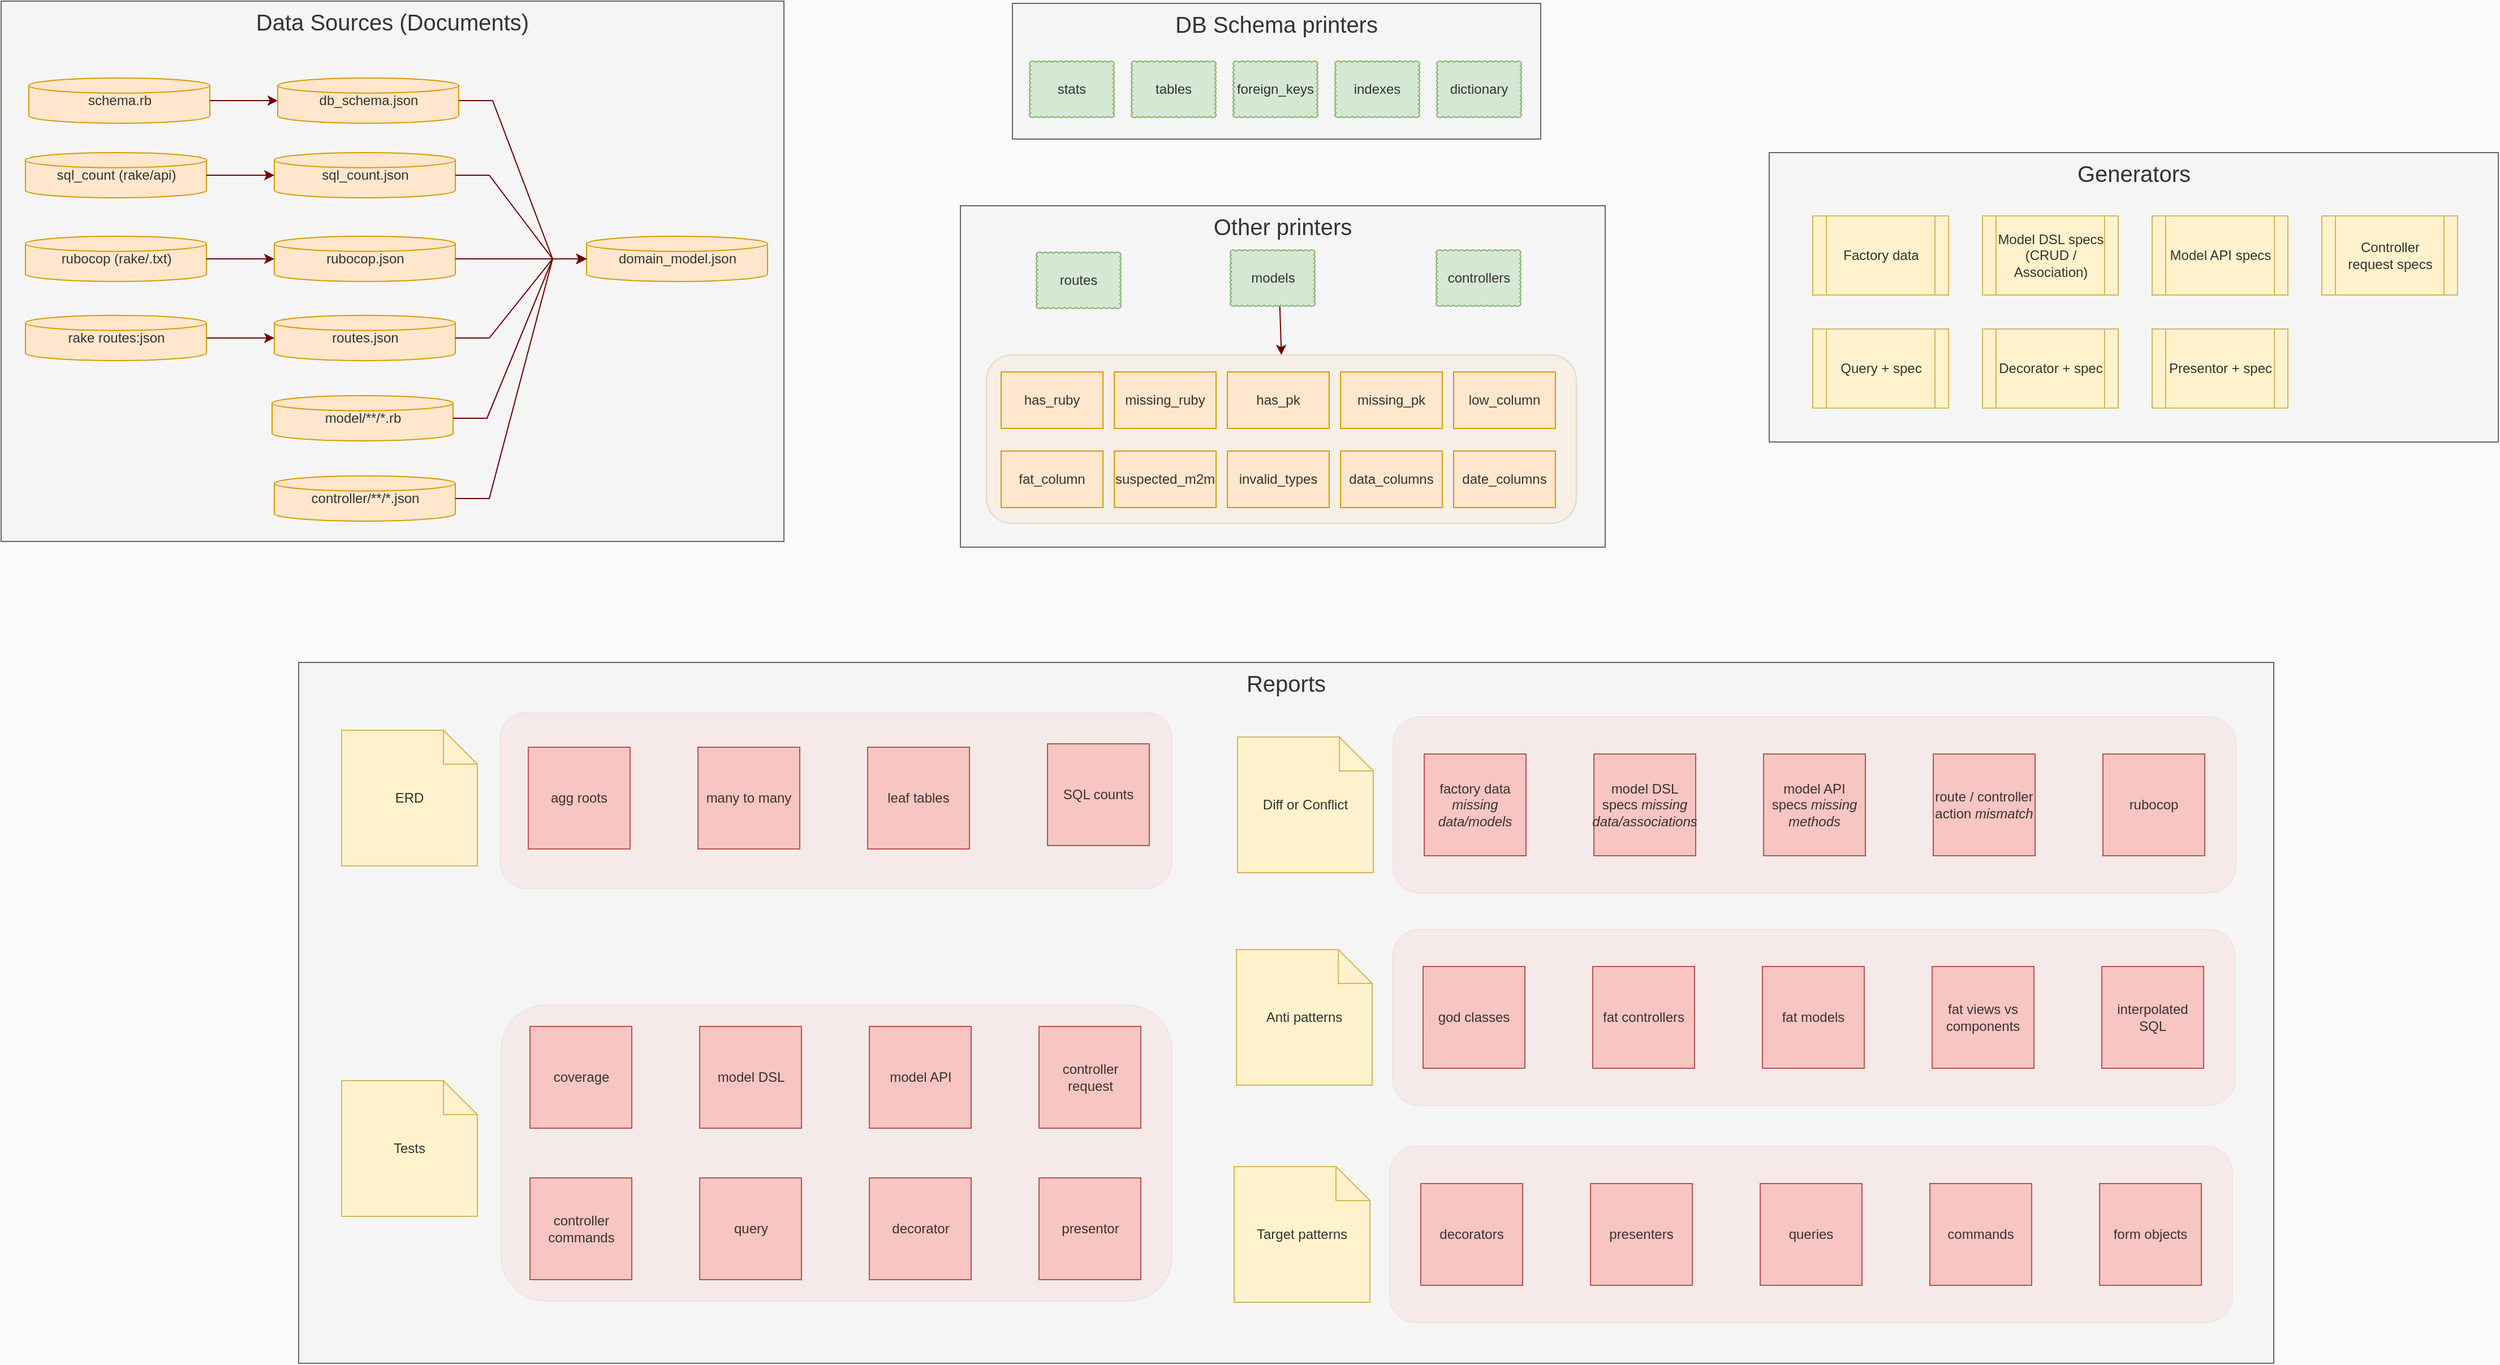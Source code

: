 <mxfile>
    <diagram id="tsA" name="Style-Plain">
        <mxGraphModel dx="1153" dy="583" grid="0" gridSize="10" guides="1" tooltips="1" connect="1" arrows="1" fold="1" page="1" pageScale="1" pageWidth="1169" pageHeight="827" background="#fafafa" math="0" shadow="0">
            <root>
                <mxCell id="page_root_tsA"/>
                <mxCell id="node_root_tsA" parent="page_root_tsA"/>
                <mxCell id="tsA-2" value="Data Sources (Documents)" style="whiteSpace=wrap;html=1;rounded=0;fillColor=#f5f5f5;strokeColor=#666666;fontColor=#333333;fontSize=20;verticalAlign=top" parent="node_root_tsA" vertex="1">
                    <mxGeometry x="5" y="5" width="692" height="478" as="geometry"/>
                </mxCell>
                <mxCell id="a" value="schema.rb" style="whiteSpace=wrap;html=1;rounded=0;fillColor=#ffe6cc;strokeColor=#d79b00;fontColor=#333333;shape=mxgraph.flowchart.database;strokeWidth=1" parent="node_root_tsA" vertex="1">
                    <mxGeometry x="29.5" y="73" width="160" height="40" as="geometry"/>
                </mxCell>
                <mxCell id="b" value="db_schema.json" style="whiteSpace=wrap;html=1;rounded=0;fillColor=#ffe6cc;strokeColor=#d79b00;fontColor=#333333;shape=mxgraph.flowchart.database;strokeWidth=1" parent="node_root_tsA" vertex="1">
                    <mxGeometry x="249.5" y="73" width="160" height="40" as="geometry"/>
                </mxCell>
                <mxCell id="c" value="sql_count (rake/api)" style="whiteSpace=wrap;html=1;rounded=0;fillColor=#ffe6cc;strokeColor=#d79b00;fontColor=#333333;shape=mxgraph.flowchart.database;strokeWidth=1" parent="node_root_tsA" vertex="1">
                    <mxGeometry x="26.5" y="139" width="160" height="40" as="geometry"/>
                </mxCell>
                <mxCell id="d" value="sql_count.json" style="whiteSpace=wrap;html=1;rounded=0;fillColor=#ffe6cc;strokeColor=#d79b00;fontColor=#333333;shape=mxgraph.flowchart.database;strokeWidth=1" parent="node_root_tsA" vertex="1">
                    <mxGeometry x="246.5" y="139" width="160" height="40" as="geometry"/>
                </mxCell>
                <mxCell id="e" value="rubocop (rake/.txt)" style="whiteSpace=wrap;html=1;rounded=0;fillColor=#ffe6cc;strokeColor=#d79b00;fontColor=#333333;shape=mxgraph.flowchart.database;strokeWidth=1" parent="node_root_tsA" vertex="1">
                    <mxGeometry x="26.5" y="213" width="160" height="40" as="geometry"/>
                </mxCell>
                <mxCell id="f" value="rubocop.json" style="whiteSpace=wrap;html=1;rounded=0;fillColor=#ffe6cc;strokeColor=#d79b00;fontColor=#333333;shape=mxgraph.flowchart.database;strokeWidth=1" parent="node_root_tsA" vertex="1">
                    <mxGeometry x="246.5" y="213" width="160" height="40" as="geometry"/>
                </mxCell>
                <mxCell id="g" value="routes.json" style="whiteSpace=wrap;html=1;rounded=0;fillColor=#ffe6cc;strokeColor=#d79b00;fontColor=#333333;shape=mxgraph.flowchart.database;strokeWidth=1" parent="node_root_tsA" vertex="1">
                    <mxGeometry x="246.5" y="283" width="160" height="40" as="geometry"/>
                </mxCell>
                <mxCell id="h" value="model/**/*.rb" style="whiteSpace=wrap;html=1;rounded=0;fillColor=#ffe6cc;strokeColor=#d79b00;fontColor=#333333;shape=mxgraph.flowchart.database;strokeWidth=1" parent="node_root_tsA" vertex="1">
                    <mxGeometry x="244.5" y="354" width="160" height="40" as="geometry"/>
                </mxCell>
                <mxCell id="i" value="controller/**/*.json" style="whiteSpace=wrap;html=1;rounded=0;fillColor=#ffe6cc;strokeColor=#d79b00;fontColor=#333333;shape=mxgraph.flowchart.database;strokeWidth=1" parent="node_root_tsA" vertex="1">
                    <mxGeometry x="246.5" y="425" width="160" height="40" as="geometry"/>
                </mxCell>
                <mxCell id="j" value="domain_model.json" style="whiteSpace=wrap;html=1;rounded=0;fillColor=#ffe6cc;strokeColor=#d79b00;fontColor=#333333;shape=mxgraph.flowchart.database;strokeWidth=1" parent="node_root_tsA" vertex="1">
                    <mxGeometry x="522.5" y="213" width="160" height="40" as="geometry"/>
                </mxCell>
                <mxCell id="tsA-14" value="" style="whiteSpace=wrap;html=1;rounded=0;edgeStyle=none;exitX=1;exitY=0.5;exitDx=0;exitDy=0;entryX=0;entryY=0.5;entryDx=0;entryDy=0;fillColor=#a20025;strokeColor=#6F0000;" parent="node_root_tsA" source="a" target="b" edge="1">
                    <mxGeometry relative="1" as="geometry"/>
                </mxCell>
                <mxCell id="tsA-15" value="" style="whiteSpace=wrap;html=1;rounded=0;edgeStyle=none;exitX=1;exitY=0.5;exitDx=0;exitDy=0;entryX=0;entryY=0.5;entryDx=0;entryDy=0;fillColor=#a20025;strokeColor=#6F0000;" parent="node_root_tsA" source="c" target="d" edge="1">
                    <mxGeometry relative="1" as="geometry"/>
                </mxCell>
                <mxCell id="tsA-16" value="" style="whiteSpace=wrap;html=1;rounded=0;edgeStyle=none;exitX=1;exitY=0.5;exitDx=0;exitDy=0;entryX=0;entryY=0.5;entryDx=0;entryDy=0;fillColor=#a20025;strokeColor=#6F0000;" parent="node_root_tsA" source="e" target="f" edge="1">
                    <mxGeometry relative="1" as="geometry"/>
                </mxCell>
                <mxCell id="tsA-17" value="" style="whiteSpace=wrap;html=1;rounded=0;exitX=1;exitY=0.5;exitDx=0;exitDy=0;entryX=0;entryY=0.5;entryDx=0;entryDy=0;fillColor=#a20025;strokeColor=#6F0000;edgeStyle=entityRelationEdgeStyle;" parent="node_root_tsA" source="b" target="j" edge="1">
                    <mxGeometry relative="1" as="geometry"/>
                </mxCell>
                <mxCell id="tsA-18" value="" style="whiteSpace=wrap;html=1;rounded=0;exitX=1;exitY=0.5;exitDx=0;exitDy=0;entryX=0;entryY=0.5;entryDx=0;entryDy=0;fillColor=#a20025;strokeColor=#6F0000;edgeStyle=entityRelationEdgeStyle;" parent="node_root_tsA" source="d" target="j" edge="1">
                    <mxGeometry relative="1" as="geometry"/>
                </mxCell>
                <mxCell id="tsA-19" value="" style="whiteSpace=wrap;html=1;rounded=0;exitX=1;exitY=0.5;exitDx=0;exitDy=0;entryX=0;entryY=0.5;entryDx=0;entryDy=0;fillColor=#a20025;strokeColor=#6F0000;edgeStyle=entityRelationEdgeStyle;" parent="node_root_tsA" source="f" target="j" edge="1">
                    <mxGeometry relative="1" as="geometry"/>
                </mxCell>
                <mxCell id="tsA-20" value="" style="whiteSpace=wrap;html=1;rounded=0;exitX=1;exitY=0.5;exitDx=0;exitDy=0;entryX=0;entryY=0.5;entryDx=0;entryDy=0;fillColor=#a20025;strokeColor=#6F0000;edgeStyle=entityRelationEdgeStyle;" parent="node_root_tsA" source="g" target="j" edge="1">
                    <mxGeometry relative="1" as="geometry"/>
                </mxCell>
                <mxCell id="tsA-21" value="" style="whiteSpace=wrap;html=1;rounded=0;exitX=1;exitY=0.5;exitDx=0;exitDy=0;entryX=0;entryY=0.5;entryDx=0;entryDy=0;fillColor=#a20025;strokeColor=#6F0000;edgeStyle=entityRelationEdgeStyle;" parent="node_root_tsA" source="h" target="j" edge="1">
                    <mxGeometry relative="1" as="geometry"/>
                </mxCell>
                <mxCell id="tsA-22" value="" style="whiteSpace=wrap;html=1;rounded=0;exitX=1;exitY=0.5;exitDx=0;exitDy=0;entryX=0;entryY=0.5;entryDx=0;entryDy=0;fillColor=#a20025;strokeColor=#6F0000;edgeStyle=entityRelationEdgeStyle;" parent="node_root_tsA" source="i" target="j" edge="1">
                    <mxGeometry relative="1" as="geometry"/>
                </mxCell>
                <mxCell id="ncJzMHtPDMttCXbYRI98-4" value="" style="group" parent="node_root_tsA" vertex="1" connectable="0">
                    <mxGeometry x="874" y="225" width="547" height="257" as="geometry"/>
                </mxCell>
                <mxCell id="ncJzMHtPDMttCXbYRI98-2" value="" style="group" parent="ncJzMHtPDMttCXbYRI98-4" vertex="1" connectable="0">
                    <mxGeometry x="2" y="93" width="547" height="170" as="geometry"/>
                </mxCell>
                <mxCell id="tsA-32" value="Other printers" style="whiteSpace=wrap;html=1;rounded=0;fillColor=#f5f5f5;strokeColor=#666666;fontColor=#333333;fontSize=20;verticalAlign=top" parent="ncJzMHtPDMttCXbYRI98-2" vertex="1">
                    <mxGeometry x="-23" y="-132" width="570" height="302" as="geometry"/>
                </mxCell>
                <mxCell id="ncJzMHtPDMttCXbYRI98-0" value="" style="whiteSpace=wrap;html=1;fillColor=#fad7ac;strokeColor=#b46504;rounded=1;opacity=20;" parent="ncJzMHtPDMttCXbYRI98-2" vertex="1">
                    <mxGeometry width="521.5" height="149" as="geometry"/>
                </mxCell>
                <mxCell id="tsA-38" value="has_ruby" style="whiteSpace=wrap;html=1;rounded=0;fillColor=#ffe6cc;strokeColor=#d79b00;fontColor=#333333" parent="ncJzMHtPDMttCXbYRI98-2" vertex="1">
                    <mxGeometry x="13" y="15" width="90" height="50" as="geometry"/>
                </mxCell>
                <mxCell id="tsA-39" value="missing_ruby" style="whiteSpace=wrap;html=1;rounded=0;fillColor=#ffe6cc;strokeColor=#d79b00;fontColor=#333333" parent="ncJzMHtPDMttCXbYRI98-2" vertex="1">
                    <mxGeometry x="113" y="15" width="90" height="50" as="geometry"/>
                </mxCell>
                <mxCell id="tsA-40" value="has_pk" style="whiteSpace=wrap;html=1;rounded=0;fillColor=#ffe6cc;strokeColor=#d79b00;fontColor=#333333" parent="ncJzMHtPDMttCXbYRI98-2" vertex="1">
                    <mxGeometry x="213" y="15" width="90" height="50" as="geometry"/>
                </mxCell>
                <mxCell id="tsA-41" value="missing_pk" style="whiteSpace=wrap;html=1;rounded=0;fillColor=#ffe6cc;strokeColor=#d79b00;fontColor=#333333" parent="ncJzMHtPDMttCXbYRI98-2" vertex="1">
                    <mxGeometry x="313" y="15" width="90" height="50" as="geometry"/>
                </mxCell>
                <mxCell id="tsA-42" value="low_column" style="whiteSpace=wrap;html=1;rounded=0;fillColor=#ffe6cc;strokeColor=#d79b00;fontColor=#333333" parent="ncJzMHtPDMttCXbYRI98-2" vertex="1">
                    <mxGeometry x="413" y="15" width="90" height="50" as="geometry"/>
                </mxCell>
                <mxCell id="tsA-43" value="fat_column" style="whiteSpace=wrap;html=1;rounded=0;fillColor=#ffe6cc;strokeColor=#d79b00;fontColor=#333333" parent="ncJzMHtPDMttCXbYRI98-2" vertex="1">
                    <mxGeometry x="13" y="85" width="90" height="50" as="geometry"/>
                </mxCell>
                <mxCell id="tsA-44" value="suspected_m2m" style="whiteSpace=wrap;html=1;rounded=0;fillColor=#ffe6cc;strokeColor=#d79b00;fontColor=#333333" parent="ncJzMHtPDMttCXbYRI98-2" vertex="1">
                    <mxGeometry x="113" y="85" width="90" height="50" as="geometry"/>
                </mxCell>
                <mxCell id="tsA-45" value="invalid_types" style="whiteSpace=wrap;html=1;rounded=0;fillColor=#ffe6cc;strokeColor=#d79b00;fontColor=#333333" parent="ncJzMHtPDMttCXbYRI98-2" vertex="1">
                    <mxGeometry x="213" y="85" width="90" height="50" as="geometry"/>
                </mxCell>
                <mxCell id="tsA-46" value="data_columns" style="whiteSpace=wrap;html=1;rounded=0;fillColor=#ffe6cc;strokeColor=#d79b00;fontColor=#333333" parent="ncJzMHtPDMttCXbYRI98-2" vertex="1">
                    <mxGeometry x="313" y="85" width="90" height="50" as="geometry"/>
                </mxCell>
                <mxCell id="tsA-47" value="date_columns" style="whiteSpace=wrap;html=1;rounded=0;fillColor=#ffe6cc;strokeColor=#d79b00;fontColor=#333333" parent="ncJzMHtPDMttCXbYRI98-2" vertex="1">
                    <mxGeometry x="413" y="85" width="90" height="50" as="geometry"/>
                </mxCell>
                <mxCell id="ncJzMHtPDMttCXbYRI98-3" style="edgeStyle=none;shape=connector;rounded=0;html=1;exitX=0.584;exitY=0.957;exitDx=0;exitDy=0;labelBackgroundColor=default;fontFamily=Helvetica;fontSize=11;fontColor=default;endArrow=classic;strokeColor=#6F0000;fillColor=#a20025;exitPerimeter=0;entryX=0.5;entryY=0;entryDx=0;entryDy=0;" parent="ncJzMHtPDMttCXbYRI98-4" source="tsA-35" target="ncJzMHtPDMttCXbYRI98-0" edge="1">
                    <mxGeometry relative="1" as="geometry">
                        <mxPoint x="340.299" y="75.836" as="targetPoint"/>
                    </mxGeometry>
                </mxCell>
                <mxCell id="tsA-34" value="routes" style="whiteSpace=wrap;html=1;rounded=0;fillColor=#d5e8d4;strokeColor=#82b366;fontColor=#333333;shape=mxgraph.basic.cloud_rect" parent="ncJzMHtPDMttCXbYRI98-4" vertex="1">
                    <mxGeometry x="46" y="2" width="75" height="50" as="geometry"/>
                </mxCell>
                <mxCell id="tsA-35" value="models" style="whiteSpace=wrap;html=1;rounded=0;fillColor=#d5e8d4;strokeColor=#82b366;fontColor=#333333;shape=mxgraph.basic.cloud_rect" parent="ncJzMHtPDMttCXbYRI98-4" vertex="1">
                    <mxGeometry x="217.5" width="75" height="50" as="geometry"/>
                </mxCell>
                <mxCell id="tsA-36" value="controllers" style="whiteSpace=wrap;html=1;rounded=0;fillColor=#d5e8d4;strokeColor=#82b366;fontColor=#333333;shape=mxgraph.basic.cloud_rect" parent="ncJzMHtPDMttCXbYRI98-4" vertex="1">
                    <mxGeometry x="399.5" width="75" height="50" as="geometry"/>
                </mxCell>
                <mxCell id="ncJzMHtPDMttCXbYRI98-5" value="" style="group" parent="node_root_tsA" vertex="1" connectable="0">
                    <mxGeometry x="899" y="7" width="467" height="120" as="geometry"/>
                </mxCell>
                <mxCell id="tsA-24" value="DB Schema printers" style="whiteSpace=wrap;html=1;rounded=0;fillColor=#f5f5f5;strokeColor=#666666;fontColor=#333333;fontSize=20;verticalAlign=top" parent="ncJzMHtPDMttCXbYRI98-5" vertex="1">
                    <mxGeometry width="467" height="120" as="geometry"/>
                </mxCell>
                <mxCell id="tsA-26" value="stats" style="whiteSpace=wrap;html=1;rounded=0;fillColor=#d5e8d4;strokeColor=#82b366;fontColor=#333333;shape=mxgraph.basic.cloud_rect" parent="ncJzMHtPDMttCXbYRI98-5" vertex="1">
                    <mxGeometry x="15" y="51" width="75" height="50" as="geometry"/>
                </mxCell>
                <mxCell id="tsA-27" value="tables" style="whiteSpace=wrap;html=1;rounded=0;fillColor=#d5e8d4;strokeColor=#82b366;fontColor=#333333;shape=mxgraph.basic.cloud_rect" parent="ncJzMHtPDMttCXbYRI98-5" vertex="1">
                    <mxGeometry x="105" y="51" width="75" height="50" as="geometry"/>
                </mxCell>
                <mxCell id="tsA-28" value="foreign_keys" style="whiteSpace=wrap;html=1;rounded=0;fillColor=#d5e8d4;strokeColor=#82b366;fontColor=#333333;shape=mxgraph.basic.cloud_rect" parent="ncJzMHtPDMttCXbYRI98-5" vertex="1">
                    <mxGeometry x="195" y="51" width="75" height="50" as="geometry"/>
                </mxCell>
                <mxCell id="tsA-29" value="indexes" style="whiteSpace=wrap;html=1;rounded=0;fillColor=#d5e8d4;strokeColor=#82b366;fontColor=#333333;shape=mxgraph.basic.cloud_rect" parent="ncJzMHtPDMttCXbYRI98-5" vertex="1">
                    <mxGeometry x="285" y="51" width="75" height="50" as="geometry"/>
                </mxCell>
                <mxCell id="tsA-30" value="dictionary" style="whiteSpace=wrap;html=1;rounded=0;fillColor=#d5e8d4;strokeColor=#82b366;fontColor=#333333;shape=mxgraph.basic.cloud_rect" parent="ncJzMHtPDMttCXbYRI98-5" vertex="1">
                    <mxGeometry x="375" y="51" width="75" height="50" as="geometry"/>
                </mxCell>
                <mxCell id="ncJzMHtPDMttCXbYRI98-7" value="" style="group" parent="node_root_tsA" vertex="1" connectable="0">
                    <mxGeometry x="1568" y="139" width="644.5" height="256" as="geometry"/>
                </mxCell>
                <mxCell id="tsA-49" value="Generators" style="whiteSpace=wrap;html=1;rounded=0;fillColor=#f5f5f5;strokeColor=#666666;fontColor=#333333;fontSize=20;verticalAlign=top" parent="ncJzMHtPDMttCXbYRI98-7" vertex="1">
                    <mxGeometry width="644.5" height="256" as="geometry"/>
                </mxCell>
                <mxCell id="tsA-51" value="Factory data" style="whiteSpace=wrap;html=1;rounded=0;fillColor=#fff2cc;strokeColor=#d6b656;fontColor=#333333;shape=process" parent="ncJzMHtPDMttCXbYRI98-7" vertex="1">
                    <mxGeometry x="38.5" y="56" width="120" height="70" as="geometry"/>
                </mxCell>
                <mxCell id="tsA-52" value="Model DSL specs (CRUD / Association)" style="whiteSpace=wrap;html=1;rounded=0;fillColor=#fff2cc;strokeColor=#d6b656;fontColor=#333333;shape=process" parent="ncJzMHtPDMttCXbYRI98-7" vertex="1">
                    <mxGeometry x="188.5" y="56" width="120" height="70" as="geometry"/>
                </mxCell>
                <mxCell id="tsA-53" value="Model API specs" style="whiteSpace=wrap;html=1;rounded=0;fillColor=#fff2cc;strokeColor=#d6b656;fontColor=#333333;shape=process" parent="ncJzMHtPDMttCXbYRI98-7" vertex="1">
                    <mxGeometry x="338.5" y="56" width="120" height="70" as="geometry"/>
                </mxCell>
                <mxCell id="tsA-54" value="Controller request specs" style="whiteSpace=wrap;html=1;rounded=0;fillColor=#fff2cc;strokeColor=#d6b656;fontColor=#333333;shape=process" parent="ncJzMHtPDMttCXbYRI98-7" vertex="1">
                    <mxGeometry x="488.5" y="56" width="120" height="70" as="geometry"/>
                </mxCell>
                <mxCell id="tsA-55" value="Query + spec" style="whiteSpace=wrap;html=1;rounded=0;fillColor=#fff2cc;strokeColor=#d6b656;fontColor=#333333;shape=process" parent="ncJzMHtPDMttCXbYRI98-7" vertex="1">
                    <mxGeometry x="38.5" y="156" width="120" height="70" as="geometry"/>
                </mxCell>
                <mxCell id="tsA-56" value="Decorator + spec" style="whiteSpace=wrap;html=1;rounded=0;fillColor=#fff2cc;strokeColor=#d6b656;fontColor=#333333;shape=process" parent="ncJzMHtPDMttCXbYRI98-7" vertex="1">
                    <mxGeometry x="188.5" y="156" width="120" height="70" as="geometry"/>
                </mxCell>
                <mxCell id="tsA-57" value="Presentor + spec" style="whiteSpace=wrap;html=1;rounded=0;fillColor=#fff2cc;strokeColor=#d6b656;fontColor=#333333;shape=process" parent="ncJzMHtPDMttCXbYRI98-7" vertex="1">
                    <mxGeometry x="338.5" y="156" width="120" height="70" as="geometry"/>
                </mxCell>
                <mxCell id="12" value="" style="group" parent="node_root_tsA" vertex="1" connectable="0">
                    <mxGeometry x="268" y="590" width="1746" height="620" as="geometry"/>
                </mxCell>
                <mxCell id="tsA-60" value="Reports" style="whiteSpace=wrap;html=1;rounded=0;fillColor=#f5f5f5;strokeColor=#666666;fontColor=#333333;fontSize=20;verticalAlign=top" parent="12" vertex="1">
                    <mxGeometry width="1746" height="620" as="geometry"/>
                </mxCell>
                <mxCell id="7" value="" style="group" parent="12" vertex="1" connectable="0">
                    <mxGeometry x="830" y="48" width="882.5" height="156" as="geometry"/>
                </mxCell>
                <mxCell id="tsA-77" value="rubocop" style="whiteSpace=wrap;html=1;rounded=0;fillColor=#f8cecc;strokeColor=#b85450;fontColor=#333333" parent="7" vertex="1">
                    <mxGeometry x="765" y="33" width="90" height="90" as="geometry"/>
                </mxCell>
                <mxCell id="tsA-94" value="Diff or Conflict" style="whiteSpace=wrap;html=1;rounded=0;fillColor=#fff2cc;strokeColor=#d6b656;fontColor=#333333;shape=note" parent="7" vertex="1">
                    <mxGeometry y="18" width="120" height="120" as="geometry"/>
                </mxCell>
                <mxCell id="tsA-95" value="factory data &lt;i&gt;missing data/models&lt;/i&gt;" style="whiteSpace=wrap;html=1;rounded=0;fillColor=#f8cecc;strokeColor=#b85450;fontColor=#333333" parent="7" vertex="1">
                    <mxGeometry x="165" y="33" width="90" height="90" as="geometry"/>
                </mxCell>
                <mxCell id="tsA-96" value="model DSL specs &lt;i&gt;missing data/associations&lt;/i&gt;" style="whiteSpace=wrap;html=1;rounded=0;fillColor=#f8cecc;strokeColor=#b85450;fontColor=#333333" parent="7" vertex="1">
                    <mxGeometry x="315" y="33" width="90" height="90" as="geometry"/>
                </mxCell>
                <mxCell id="tsA-97" value="model API specs &lt;i&gt;missing methods&lt;/i&gt;" style="whiteSpace=wrap;html=1;rounded=0;fillColor=#f8cecc;strokeColor=#b85450;fontColor=#333333" parent="7" vertex="1">
                    <mxGeometry x="465" y="33" width="90" height="90" as="geometry"/>
                </mxCell>
                <mxCell id="tsA-98" value="route / controller action &lt;i&gt;mismatch&lt;/i&gt;" style="whiteSpace=wrap;html=1;rounded=0;fillColor=#f8cecc;strokeColor=#b85450;fontColor=#333333" parent="7" vertex="1">
                    <mxGeometry x="615" y="33" width="90" height="90" as="geometry"/>
                </mxCell>
                <mxCell id="6" value="" style="whiteSpace=wrap;html=1;fillColor=#e51400;strokeColor=#B20000;rounded=1;opacity=5;fontColor=#ffffff;" parent="7" vertex="1">
                    <mxGeometry x="137.5" width="745" height="156" as="geometry"/>
                </mxCell>
                <mxCell id="8" value="" style="group" parent="12" vertex="1" connectable="0">
                    <mxGeometry x="827" y="428" width="882.5" height="156" as="geometry"/>
                </mxCell>
                <mxCell id="tsA-87" value="Target patterns" style="whiteSpace=wrap;html=1;rounded=0;fillColor=#fff2cc;strokeColor=#d6b656;fontColor=#333333;shape=note" parent="8" vertex="1">
                    <mxGeometry y="18" width="120" height="120" as="geometry"/>
                </mxCell>
                <mxCell id="tsA-88" value="decorators" style="whiteSpace=wrap;html=1;rounded=0;fillColor=#f8cecc;strokeColor=#b85450;fontColor=#333333" parent="8" vertex="1">
                    <mxGeometry x="165" y="33" width="90" height="90" as="geometry"/>
                </mxCell>
                <mxCell id="tsA-89" value="presenters" style="whiteSpace=wrap;html=1;rounded=0;fillColor=#f8cecc;strokeColor=#b85450;fontColor=#333333" parent="8" vertex="1">
                    <mxGeometry x="315" y="33" width="90" height="90" as="geometry"/>
                </mxCell>
                <mxCell id="tsA-90" value="queries" style="whiteSpace=wrap;html=1;rounded=0;fillColor=#f8cecc;strokeColor=#b85450;fontColor=#333333" parent="8" vertex="1">
                    <mxGeometry x="465" y="33" width="90" height="90" as="geometry"/>
                </mxCell>
                <mxCell id="tsA-91" value="commands" style="whiteSpace=wrap;html=1;rounded=0;fillColor=#f8cecc;strokeColor=#b85450;fontColor=#333333" parent="8" vertex="1">
                    <mxGeometry x="615" y="33" width="90" height="90" as="geometry"/>
                </mxCell>
                <mxCell id="tsA-92" value="form objects" style="whiteSpace=wrap;html=1;rounded=0;fillColor=#f8cecc;strokeColor=#b85450;fontColor=#333333" parent="8" vertex="1">
                    <mxGeometry x="765" y="33" width="90" height="90" as="geometry"/>
                </mxCell>
                <mxCell id="5" value="" style="whiteSpace=wrap;html=1;fillColor=#e51400;strokeColor=#B20000;rounded=1;opacity=5;fontColor=#ffffff;" parent="8" vertex="1">
                    <mxGeometry x="137.5" width="745" height="156" as="geometry"/>
                </mxCell>
                <mxCell id="9" value="" style="group" parent="12" vertex="1" connectable="0">
                    <mxGeometry x="829" y="236" width="883" height="156" as="geometry"/>
                </mxCell>
                <mxCell id="tsA-80" value="Anti patterns" style="whiteSpace=wrap;html=1;rounded=0;fillColor=#fff2cc;strokeColor=#d6b656;fontColor=#333333;shape=note" parent="9" vertex="1">
                    <mxGeometry y="18" width="120" height="120" as="geometry"/>
                </mxCell>
                <mxCell id="tsA-81" value="god classes" style="whiteSpace=wrap;html=1;rounded=0;fillColor=#f8cecc;strokeColor=#b85450;fontColor=#333333" parent="9" vertex="1">
                    <mxGeometry x="165" y="33" width="90" height="90" as="geometry"/>
                </mxCell>
                <mxCell id="tsA-82" value="fat controllers" style="whiteSpace=wrap;html=1;rounded=0;fillColor=#f8cecc;strokeColor=#b85450;fontColor=#333333" parent="9" vertex="1">
                    <mxGeometry x="315" y="33" width="90" height="90" as="geometry"/>
                </mxCell>
                <mxCell id="tsA-83" value="fat models" style="whiteSpace=wrap;html=1;rounded=0;fillColor=#f8cecc;strokeColor=#b85450;fontColor=#333333" parent="9" vertex="1">
                    <mxGeometry x="465" y="33" width="90" height="90" as="geometry"/>
                </mxCell>
                <mxCell id="tsA-84" value="fat views vs components" style="whiteSpace=wrap;html=1;rounded=0;fillColor=#f8cecc;strokeColor=#b85450;fontColor=#333333" parent="9" vertex="1">
                    <mxGeometry x="615" y="33" width="90" height="90" as="geometry"/>
                </mxCell>
                <mxCell id="tsA-85" value="interpolated SQL" style="whiteSpace=wrap;html=1;rounded=0;fillColor=#f8cecc;strokeColor=#b85450;fontColor=#333333" parent="9" vertex="1">
                    <mxGeometry x="765" y="33" width="90" height="90" as="geometry"/>
                </mxCell>
                <mxCell id="4" value="" style="whiteSpace=wrap;html=1;fillColor=#e51400;strokeColor=#B20000;rounded=1;opacity=5;fontColor=#ffffff;" parent="9" vertex="1">
                    <mxGeometry x="138" width="745" height="156" as="geometry"/>
                </mxCell>
                <mxCell id="10" value="" style="group" parent="12" vertex="1" connectable="0">
                    <mxGeometry x="38" y="44" width="734" height="156" as="geometry"/>
                </mxCell>
                <mxCell id="tsA-73" value="ERD" style="whiteSpace=wrap;html=1;rounded=0;fillColor=#fff2cc;strokeColor=#d6b656;fontColor=#333333;shape=note" parent="10" vertex="1">
                    <mxGeometry y="16" width="120" height="120" as="geometry"/>
                </mxCell>
                <mxCell id="tsA-74" value="agg roots" style="whiteSpace=wrap;html=1;rounded=0;fillColor=#f8cecc;strokeColor=#b85450;fontColor=#333333" parent="10" vertex="1">
                    <mxGeometry x="165" y="31" width="90" height="90" as="geometry"/>
                </mxCell>
                <mxCell id="tsA-75" value="many to many" style="whiteSpace=wrap;html=1;rounded=0;fillColor=#f8cecc;strokeColor=#b85450;fontColor=#333333" parent="10" vertex="1">
                    <mxGeometry x="315" y="31" width="90" height="90" as="geometry"/>
                </mxCell>
                <mxCell id="tsA-76" value="leaf tables" style="whiteSpace=wrap;html=1;rounded=0;fillColor=#f8cecc;strokeColor=#b85450;fontColor=#333333" parent="10" vertex="1">
                    <mxGeometry x="465" y="31" width="90" height="90" as="geometry"/>
                </mxCell>
                <mxCell id="tsA-78" value="SQL counts" style="whiteSpace=wrap;html=1;rounded=0;fillColor=#f8cecc;strokeColor=#b85450;fontColor=#333333" parent="10" vertex="1">
                    <mxGeometry x="624" y="28" width="90" height="90" as="geometry"/>
                </mxCell>
                <mxCell id="ncJzMHtPDMttCXbYRI98-26" value="" style="whiteSpace=wrap;html=1;fillColor=#e51400;strokeColor=#B20000;rounded=1;opacity=5;fontColor=#ffffff;" parent="10" vertex="1">
                    <mxGeometry x="140" width="594" height="156" as="geometry"/>
                </mxCell>
                <mxCell id="11" value="" style="group" parent="12" vertex="1" connectable="0">
                    <mxGeometry x="38" y="303" width="734" height="262" as="geometry"/>
                </mxCell>
                <mxCell id="tsA-62" value="Tests" style="whiteSpace=wrap;html=1;rounded=0;fillColor=#fff2cc;strokeColor=#d6b656;fontColor=#333333;shape=note" parent="11" vertex="1">
                    <mxGeometry y="67" width="120" height="120" as="geometry"/>
                </mxCell>
                <mxCell id="tsA-63" value="coverage" style="whiteSpace=wrap;html=1;rounded=0;fillColor=#f8cecc;strokeColor=#b85450;fontColor=#333333" parent="11" vertex="1">
                    <mxGeometry x="166.5" y="19" width="90" height="90" as="geometry"/>
                </mxCell>
                <mxCell id="tsA-64" value="model DSL" style="whiteSpace=wrap;html=1;rounded=0;fillColor=#f8cecc;strokeColor=#b85450;fontColor=#333333" parent="11" vertex="1">
                    <mxGeometry x="316.5" y="19" width="90" height="90" as="geometry"/>
                </mxCell>
                <mxCell id="tsA-65" value="model API" style="whiteSpace=wrap;html=1;rounded=0;fillColor=#f8cecc;strokeColor=#b85450;fontColor=#333333" parent="11" vertex="1">
                    <mxGeometry x="466.5" y="19" width="90" height="90" as="geometry"/>
                </mxCell>
                <mxCell id="tsA-66" value="controller request" style="whiteSpace=wrap;html=1;rounded=0;fillColor=#f8cecc;strokeColor=#b85450;fontColor=#333333" parent="11" vertex="1">
                    <mxGeometry x="616.5" y="19" width="90" height="90" as="geometry"/>
                </mxCell>
                <mxCell id="tsA-67" value="controller commands" style="whiteSpace=wrap;html=1;rounded=0;fillColor=#f8cecc;strokeColor=#b85450;fontColor=#333333" parent="11" vertex="1">
                    <mxGeometry x="166.5" y="153" width="90" height="90" as="geometry"/>
                </mxCell>
                <mxCell id="tsA-68" value="query" style="whiteSpace=wrap;html=1;rounded=0;fillColor=#f8cecc;strokeColor=#b85450;fontColor=#333333" parent="11" vertex="1">
                    <mxGeometry x="316.5" y="153" width="90" height="90" as="geometry"/>
                </mxCell>
                <mxCell id="tsA-69" value="decorator" style="whiteSpace=wrap;html=1;rounded=0;fillColor=#f8cecc;strokeColor=#b85450;fontColor=#333333" parent="11" vertex="1">
                    <mxGeometry x="466.5" y="153" width="90" height="90" as="geometry"/>
                </mxCell>
                <mxCell id="tsA-70" value="presentor" style="whiteSpace=wrap;html=1;rounded=0;fillColor=#f8cecc;strokeColor=#b85450;fontColor=#333333" parent="11" vertex="1">
                    <mxGeometry x="616.5" y="153" width="90" height="90" as="geometry"/>
                </mxCell>
                <mxCell id="ncJzMHtPDMttCXbYRI98-11" value="" style="whiteSpace=wrap;html=1;fillColor=#e51400;strokeColor=#B20000;rounded=1;opacity=5;fontColor=#ffffff;" parent="11" vertex="1">
                    <mxGeometry x="141" width="593" height="262" as="geometry"/>
                </mxCell>
                <mxCell id="15" style="edgeStyle=none;shape=connector;rounded=0;html=1;exitX=1;exitY=0.5;exitDx=0;exitDy=0;exitPerimeter=0;entryX=0;entryY=0.5;entryDx=0;entryDy=0;entryPerimeter=0;labelBackgroundColor=default;fontFamily=Helvetica;fontSize=11;fontColor=default;endArrow=classic;strokeColor=#6F0000;fillColor=#a20025;" edge="1" parent="node_root_tsA" source="13" target="g">
                    <mxGeometry relative="1" as="geometry"/>
                </mxCell>
                <mxCell id="13" value="rake routes:json&lt;br&gt;" style="whiteSpace=wrap;html=1;rounded=0;fillColor=#ffe6cc;strokeColor=#d79b00;fontColor=#333333;shape=mxgraph.flowchart.database;strokeWidth=1" vertex="1" parent="node_root_tsA">
                    <mxGeometry x="26.5" y="283" width="160" height="40" as="geometry"/>
                </mxCell>
            </root>
        </mxGraphModel>
    </diagram>
</mxfile>